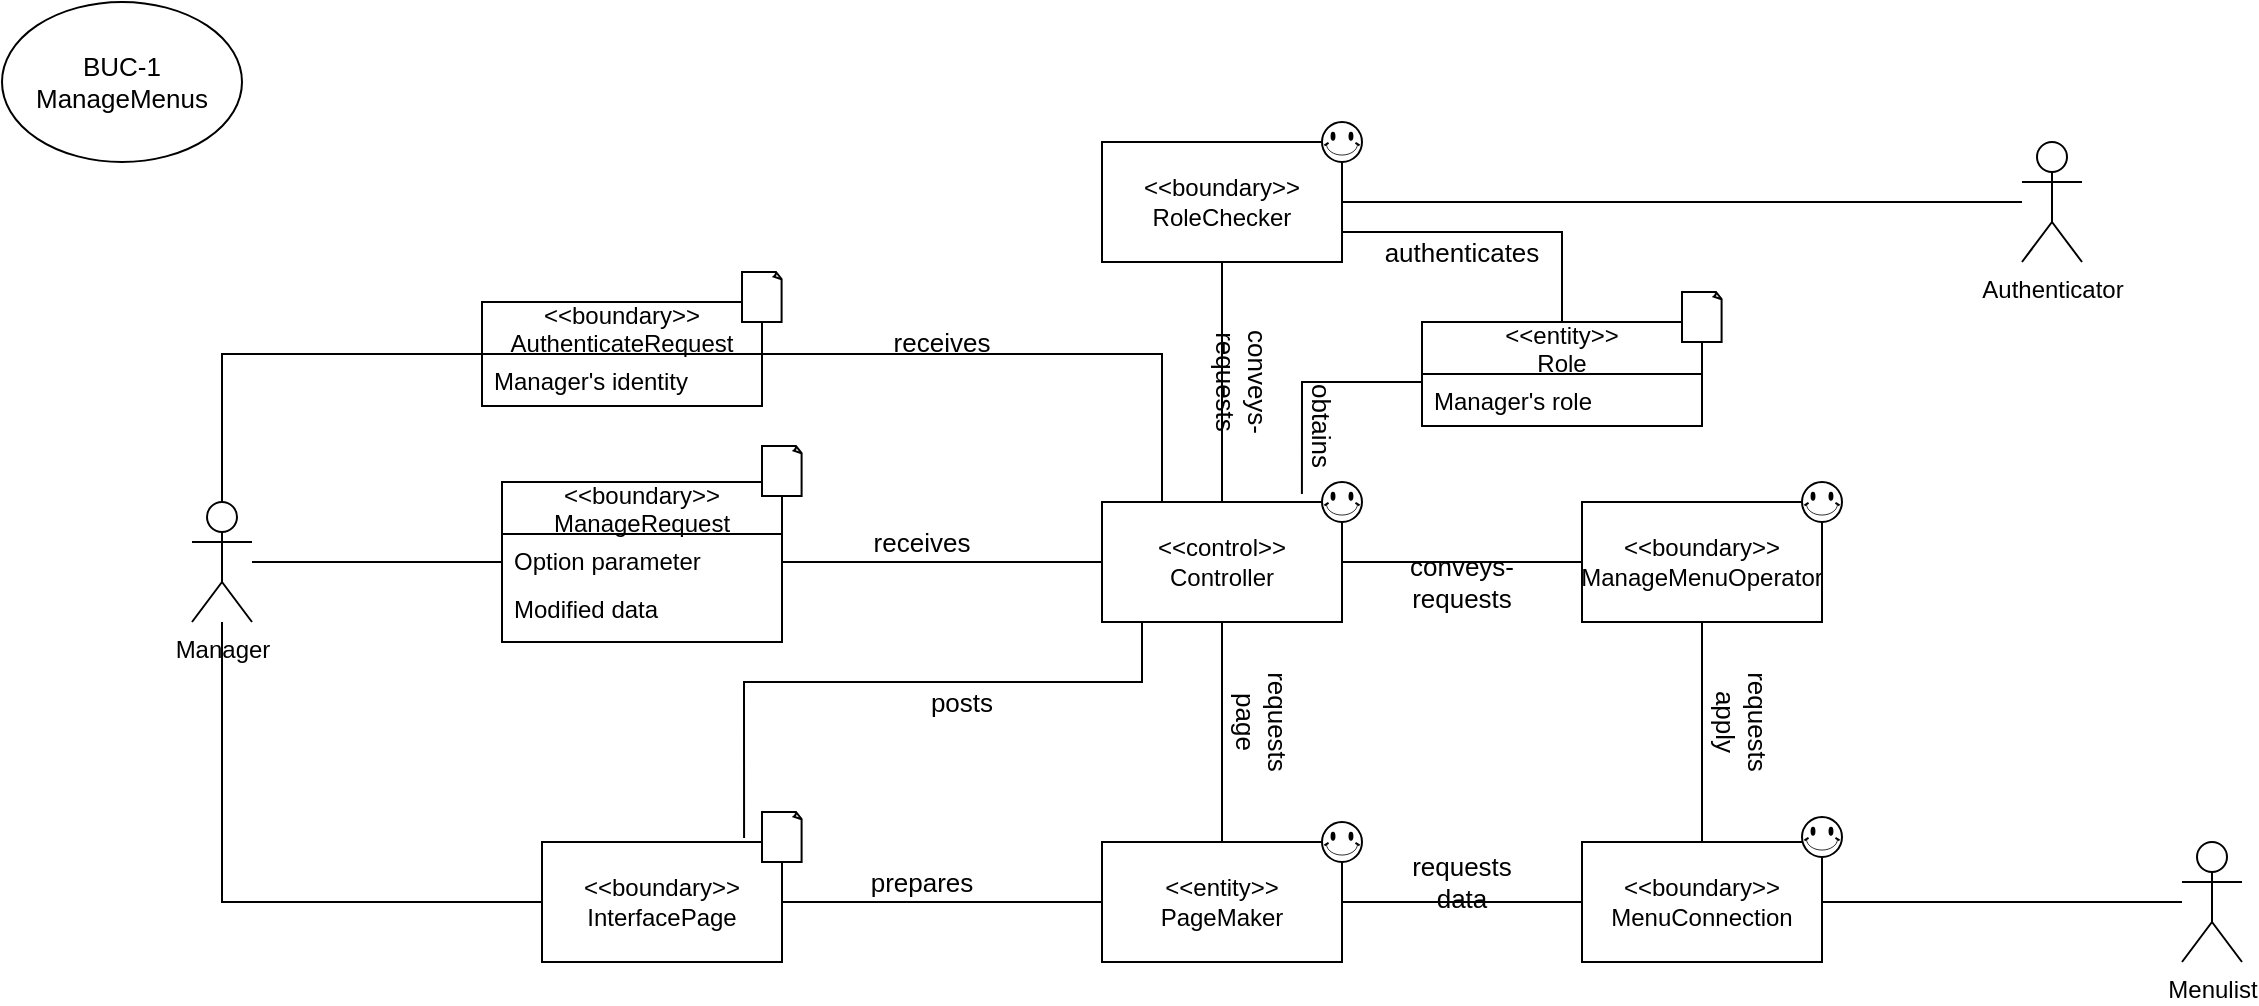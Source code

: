 <mxfile version="14.6.0" type="device"><diagram id="kgpKYQtTHZ0yAKxKKP6v" name="Page-1"><mxGraphModel dx="1630" dy="1112" grid="1" gridSize="10" guides="1" tooltips="1" connect="1" arrows="1" fold="1" page="1" pageScale="1" pageWidth="850" pageHeight="1100" math="0" shadow="0"><root><mxCell id="0"/><mxCell id="1" parent="0"/><mxCell id="GVfgAiBOaEd9qpSt7E3c-60" value="BUC-1&lt;br&gt;ManageMenus" style="ellipse;whiteSpace=wrap;html=1;fontSize=13;" parent="1" vertex="1"><mxGeometry x="-550" y="80" width="120" height="80" as="geometry"/></mxCell><mxCell id="TIHqFMysZovc--ws3g2Y-55" style="edgeStyle=orthogonalEdgeStyle;rounded=0;orthogonalLoop=1;jettySize=auto;html=1;fontSize=13;endArrow=none;endFill=0;" parent="1" source="TIHqFMysZovc--ws3g2Y-3" target="TIHqFMysZovc--ws3g2Y-7" edge="1"><mxGeometry relative="1" as="geometry"/></mxCell><mxCell id="TIHqFMysZovc--ws3g2Y-3" value="&amp;lt;&amp;lt;boundary&amp;gt;&amp;gt;&lt;br&gt;ManageMenuOperator" style="rounded=0;whiteSpace=wrap;html=1;" parent="1" vertex="1"><mxGeometry x="240" y="330" width="120" height="60" as="geometry"/></mxCell><mxCell id="TIHqFMysZovc--ws3g2Y-4" style="edgeStyle=orthogonalEdgeStyle;rounded=0;orthogonalLoop=1;jettySize=auto;html=1;endArrow=none;endFill=0;" parent="1" source="TIHqFMysZovc--ws3g2Y-5" edge="1"><mxGeometry relative="1" as="geometry"><mxPoint x="-300" y="360" as="targetPoint"/></mxGeometry></mxCell><mxCell id="TIHqFMysZovc--ws3g2Y-5" value="Manager" style="shape=umlActor;verticalLabelPosition=bottom;verticalAlign=top;html=1;outlineConnect=0;" parent="1" vertex="1"><mxGeometry x="-455" y="330" width="30" height="60" as="geometry"/></mxCell><mxCell id="TIHqFMysZovc--ws3g2Y-6" style="edgeStyle=orthogonalEdgeStyle;rounded=0;orthogonalLoop=1;jettySize=auto;html=1;endArrow=none;endFill=0;" parent="1" source="TIHqFMysZovc--ws3g2Y-7" target="TIHqFMysZovc--ws3g2Y-29" edge="1"><mxGeometry relative="1" as="geometry"/></mxCell><mxCell id="TIHqFMysZovc--ws3g2Y-7" value="&amp;lt;&amp;lt;boundary&amp;gt;&amp;gt;&lt;br&gt;MenuConnection" style="rounded=0;whiteSpace=wrap;html=1;" parent="1" vertex="1"><mxGeometry x="240" y="500" width="120" height="60" as="geometry"/></mxCell><mxCell id="TIHqFMysZovc--ws3g2Y-8" style="edgeStyle=orthogonalEdgeStyle;rounded=0;orthogonalLoop=1;jettySize=auto;html=1;entryX=0.5;entryY=0;entryDx=0;entryDy=0;endArrow=none;endFill=0;" parent="1" source="TIHqFMysZovc--ws3g2Y-9" target="TIHqFMysZovc--ws3g2Y-20" edge="1"><mxGeometry relative="1" as="geometry"/></mxCell><mxCell id="TIHqFMysZovc--ws3g2Y-9" value="&amp;lt;&amp;lt;boundary&amp;gt;&amp;gt;&lt;br&gt;RoleChecker" style="rounded=0;whiteSpace=wrap;html=1;" parent="1" vertex="1"><mxGeometry y="150" width="120" height="60" as="geometry"/></mxCell><mxCell id="TIHqFMysZovc--ws3g2Y-15" style="edgeStyle=orthogonalEdgeStyle;rounded=0;orthogonalLoop=1;jettySize=auto;html=1;endArrow=none;endFill=0;" parent="1" source="TIHqFMysZovc--ws3g2Y-16" target="TIHqFMysZovc--ws3g2Y-5" edge="1"><mxGeometry relative="1" as="geometry"/></mxCell><mxCell id="TIHqFMysZovc--ws3g2Y-16" value="&amp;lt;&amp;lt;boundary&amp;gt;&amp;gt;&lt;br&gt;InterfacePage" style="rounded=0;whiteSpace=wrap;html=1;" parent="1" vertex="1"><mxGeometry x="-280" y="500" width="120" height="60" as="geometry"/></mxCell><mxCell id="TIHqFMysZovc--ws3g2Y-17" style="edgeStyle=orthogonalEdgeStyle;rounded=0;orthogonalLoop=1;jettySize=auto;html=1;endArrow=none;endFill=0;" parent="1" source="TIHqFMysZovc--ws3g2Y-20" target="TIHqFMysZovc--ws3g2Y-3" edge="1"><mxGeometry relative="1" as="geometry"/></mxCell><mxCell id="TIHqFMysZovc--ws3g2Y-18" style="edgeStyle=orthogonalEdgeStyle;rounded=0;orthogonalLoop=1;jettySize=auto;html=1;entryX=0.842;entryY=-0.033;entryDx=0;entryDy=0;entryPerimeter=0;endArrow=none;endFill=0;" parent="1" source="TIHqFMysZovc--ws3g2Y-20" target="TIHqFMysZovc--ws3g2Y-16" edge="1"><mxGeometry relative="1" as="geometry"><Array as="points"><mxPoint x="20" y="420"/><mxPoint x="-179" y="420"/></Array></mxGeometry></mxCell><mxCell id="TIHqFMysZovc--ws3g2Y-19" style="edgeStyle=orthogonalEdgeStyle;rounded=0;orthogonalLoop=1;jettySize=auto;html=1;entryX=0.5;entryY=0;entryDx=0;entryDy=0;fontSize=13;endArrow=none;endFill=0;" parent="1" source="TIHqFMysZovc--ws3g2Y-20" target="TIHqFMysZovc--ws3g2Y-23" edge="1"><mxGeometry relative="1" as="geometry"/></mxCell><mxCell id="TIHqFMysZovc--ws3g2Y-20" value="&amp;lt;&amp;lt;control&amp;gt;&amp;gt;&lt;br&gt;Controller" style="rounded=0;whiteSpace=wrap;html=1;" parent="1" vertex="1"><mxGeometry y="330" width="120" height="60" as="geometry"/></mxCell><mxCell id="TIHqFMysZovc--ws3g2Y-21" style="edgeStyle=orthogonalEdgeStyle;rounded=0;orthogonalLoop=1;jettySize=auto;html=1;endArrow=none;endFill=0;" parent="1" source="TIHqFMysZovc--ws3g2Y-23" target="TIHqFMysZovc--ws3g2Y-16" edge="1"><mxGeometry relative="1" as="geometry"/></mxCell><mxCell id="TIHqFMysZovc--ws3g2Y-22" style="edgeStyle=orthogonalEdgeStyle;rounded=0;orthogonalLoop=1;jettySize=auto;html=1;endArrow=none;endFill=0;" parent="1" source="TIHqFMysZovc--ws3g2Y-23" target="TIHqFMysZovc--ws3g2Y-7" edge="1"><mxGeometry relative="1" as="geometry"/></mxCell><mxCell id="TIHqFMysZovc--ws3g2Y-23" value="&amp;lt;&amp;lt;entity&amp;gt;&amp;gt;&lt;br&gt;PageMaker" style="rounded=0;whiteSpace=wrap;html=1;" parent="1" vertex="1"><mxGeometry y="500" width="120" height="60" as="geometry"/></mxCell><mxCell id="TIHqFMysZovc--ws3g2Y-27" style="edgeStyle=orthogonalEdgeStyle;rounded=0;orthogonalLoop=1;jettySize=auto;html=1;entryX=1;entryY=0.5;entryDx=0;entryDy=0;endArrow=none;endFill=0;" parent="1" source="TIHqFMysZovc--ws3g2Y-28" target="TIHqFMysZovc--ws3g2Y-9" edge="1"><mxGeometry relative="1" as="geometry"/></mxCell><mxCell id="TIHqFMysZovc--ws3g2Y-28" value="Authenticator" style="shape=umlActor;verticalLabelPosition=bottom;verticalAlign=top;html=1;outlineConnect=0;" parent="1" vertex="1"><mxGeometry x="460" y="150" width="30" height="60" as="geometry"/></mxCell><mxCell id="TIHqFMysZovc--ws3g2Y-29" value="Menulist" style="shape=umlActor;verticalLabelPosition=bottom;verticalAlign=top;html=1;outlineConnect=0;" parent="1" vertex="1"><mxGeometry x="540" y="500" width="30" height="60" as="geometry"/></mxCell><mxCell id="TIHqFMysZovc--ws3g2Y-30" value="receives" style="text;html=1;strokeColor=none;fillColor=none;align=center;verticalAlign=middle;whiteSpace=wrap;rounded=0;fontSize=13;" parent="1" vertex="1"><mxGeometry x="-100" y="240" width="40" height="20" as="geometry"/></mxCell><mxCell id="TIHqFMysZovc--ws3g2Y-31" value="receives" style="text;html=1;strokeColor=none;fillColor=none;align=center;verticalAlign=middle;whiteSpace=wrap;rounded=0;fontSize=13;" parent="1" vertex="1"><mxGeometry x="-110" y="340" width="40" height="20" as="geometry"/></mxCell><mxCell id="TIHqFMysZovc--ws3g2Y-32" value="posts" style="text;html=1;strokeColor=none;fillColor=none;align=center;verticalAlign=middle;whiteSpace=wrap;rounded=0;fontSize=13;" parent="1" vertex="1"><mxGeometry x="-90" y="420" width="40" height="20" as="geometry"/></mxCell><mxCell id="TIHqFMysZovc--ws3g2Y-33" value="prepares" style="text;html=1;strokeColor=none;fillColor=none;align=center;verticalAlign=middle;whiteSpace=wrap;rounded=0;fontSize=13;" parent="1" vertex="1"><mxGeometry x="-110" y="510" width="40" height="20" as="geometry"/></mxCell><mxCell id="TIHqFMysZovc--ws3g2Y-34" value="requests data" style="text;html=1;strokeColor=none;fillColor=none;align=center;verticalAlign=middle;whiteSpace=wrap;rounded=0;fontSize=13;" parent="1" vertex="1"><mxGeometry x="160" y="510" width="40" height="20" as="geometry"/></mxCell><mxCell id="TIHqFMysZovc--ws3g2Y-35" value="conveys-requests" style="text;html=1;strokeColor=none;fillColor=none;align=center;verticalAlign=middle;whiteSpace=wrap;rounded=0;fontSize=13;rotation=90;" parent="1" vertex="1"><mxGeometry x="50" y="260" width="40" height="20" as="geometry"/></mxCell><mxCell id="TIHqFMysZovc--ws3g2Y-36" value="conveys-requests" style="text;html=1;strokeColor=none;fillColor=none;align=center;verticalAlign=middle;whiteSpace=wrap;rounded=0;fontSize=13;" parent="1" vertex="1"><mxGeometry x="160" y="360" width="40" height="20" as="geometry"/></mxCell><mxCell id="TIHqFMysZovc--ws3g2Y-37" value="obtains" style="text;html=1;strokeColor=none;fillColor=none;align=center;verticalAlign=middle;whiteSpace=wrap;rounded=0;fontSize=13;rotation=90;" parent="1" vertex="1"><mxGeometry x="90" y="282" width="40" height="20" as="geometry"/></mxCell><mxCell id="TIHqFMysZovc--ws3g2Y-38" value="authenticates" style="text;html=1;strokeColor=none;fillColor=none;align=center;verticalAlign=middle;whiteSpace=wrap;rounded=0;fontSize=13;" parent="1" vertex="1"><mxGeometry x="160" y="195" width="40" height="20" as="geometry"/></mxCell><mxCell id="TIHqFMysZovc--ws3g2Y-39" value="requests page" style="text;html=1;strokeColor=none;fillColor=none;align=center;verticalAlign=middle;whiteSpace=wrap;rounded=0;fontSize=13;rotation=90;" parent="1" vertex="1"><mxGeometry x="60" y="430" width="40" height="20" as="geometry"/></mxCell><mxCell id="TIHqFMysZovc--ws3g2Y-40" value="" style="verticalLabelPosition=bottom;verticalAlign=top;html=1;shape=mxgraph.basic.smiley;fontSize=13;" parent="1" vertex="1"><mxGeometry x="110" y="490" width="20" height="20" as="geometry"/></mxCell><mxCell id="TIHqFMysZovc--ws3g2Y-41" value="" style="verticalLabelPosition=bottom;verticalAlign=top;html=1;shape=mxgraph.basic.smiley;fontSize=13;" parent="1" vertex="1"><mxGeometry x="110" y="320" width="20" height="20" as="geometry"/></mxCell><mxCell id="TIHqFMysZovc--ws3g2Y-42" value="" style="verticalLabelPosition=bottom;verticalAlign=top;html=1;shape=mxgraph.basic.smiley;fontSize=13;" parent="1" vertex="1"><mxGeometry x="110" y="140" width="20" height="20" as="geometry"/></mxCell><mxCell id="TIHqFMysZovc--ws3g2Y-43" value="" style="verticalLabelPosition=bottom;verticalAlign=top;html=1;shape=mxgraph.basic.smiley;fontSize=13;" parent="1" vertex="1"><mxGeometry x="350" y="320" width="20" height="20" as="geometry"/></mxCell><mxCell id="TIHqFMysZovc--ws3g2Y-44" value="" style="verticalLabelPosition=bottom;verticalAlign=top;html=1;shape=mxgraph.basic.smiley;fontSize=13;" parent="1" vertex="1"><mxGeometry x="350" y="487.5" width="20" height="20" as="geometry"/></mxCell><mxCell id="TIHqFMysZovc--ws3g2Y-48" value="" style="whiteSpace=wrap;html=1;shape=mxgraph.basic.document;fontSize=13;" parent="1" vertex="1"><mxGeometry x="-170" y="485" width="20" height="25" as="geometry"/></mxCell><mxCell id="TIHqFMysZovc--ws3g2Y-57" value="requests apply" style="text;html=1;strokeColor=none;fillColor=none;align=center;verticalAlign=middle;whiteSpace=wrap;rounded=0;fontSize=13;rotation=90;" parent="1" vertex="1"><mxGeometry x="300" y="430" width="40" height="20" as="geometry"/></mxCell><mxCell id="6E2tcY-oxvJaGaZFyybp-5" style="edgeStyle=orthogonalEdgeStyle;rounded=0;orthogonalLoop=1;jettySize=auto;html=1;entryX=0.25;entryY=0;entryDx=0;entryDy=0;endArrow=none;endFill=0;" edge="1" parent="1" source="6E2tcY-oxvJaGaZFyybp-1" target="TIHqFMysZovc--ws3g2Y-20"><mxGeometry relative="1" as="geometry"/></mxCell><mxCell id="6E2tcY-oxvJaGaZFyybp-6" style="edgeStyle=orthogonalEdgeStyle;rounded=0;orthogonalLoop=1;jettySize=auto;html=1;entryX=0.5;entryY=0;entryDx=0;entryDy=0;entryPerimeter=0;endArrow=none;endFill=0;" edge="1" parent="1" source="6E2tcY-oxvJaGaZFyybp-1" target="TIHqFMysZovc--ws3g2Y-5"><mxGeometry relative="1" as="geometry"/></mxCell><mxCell id="6E2tcY-oxvJaGaZFyybp-1" value="&lt;&lt;boundary&gt;&gt;&#10;AuthenticateRequest" style="swimlane;fontStyle=0;childLayout=stackLayout;horizontal=1;startSize=26;fillColor=none;horizontalStack=0;resizeParent=1;resizeParentMax=0;resizeLast=0;collapsible=1;marginBottom=0;" vertex="1" parent="1"><mxGeometry x="-310" y="230" width="140" height="52" as="geometry"/></mxCell><mxCell id="6E2tcY-oxvJaGaZFyybp-2" value="Manager's identity" style="text;strokeColor=none;fillColor=none;align=left;verticalAlign=top;spacingLeft=4;spacingRight=4;overflow=hidden;rotatable=0;points=[[0,0.5],[1,0.5]];portConstraint=eastwest;" vertex="1" parent="6E2tcY-oxvJaGaZFyybp-1"><mxGeometry y="26" width="140" height="26" as="geometry"/></mxCell><mxCell id="TIHqFMysZovc--ws3g2Y-46" value="" style="whiteSpace=wrap;html=1;shape=mxgraph.basic.document;fontSize=13;" parent="1" vertex="1"><mxGeometry x="-180" y="215" width="20" height="25" as="geometry"/></mxCell><mxCell id="6E2tcY-oxvJaGaZFyybp-10" style="edgeStyle=orthogonalEdgeStyle;rounded=0;orthogonalLoop=1;jettySize=auto;html=1;entryX=1;entryY=0.75;entryDx=0;entryDy=0;endArrow=none;endFill=0;" edge="1" parent="1" source="6E2tcY-oxvJaGaZFyybp-7" target="TIHqFMysZovc--ws3g2Y-9"><mxGeometry relative="1" as="geometry"><Array as="points"><mxPoint x="230" y="195"/></Array></mxGeometry></mxCell><mxCell id="6E2tcY-oxvJaGaZFyybp-7" value="&lt;&lt;entity&gt;&gt;&#10;Role" style="swimlane;fontStyle=0;childLayout=stackLayout;horizontal=1;startSize=26;fillColor=none;horizontalStack=0;resizeParent=1;resizeParentMax=0;resizeLast=0;collapsible=1;marginBottom=0;" vertex="1" parent="1"><mxGeometry x="160" y="240" width="140" height="52" as="geometry"><mxRectangle x="160" y="240" width="90" height="30" as="alternateBounds"/></mxGeometry></mxCell><mxCell id="6E2tcY-oxvJaGaZFyybp-8" value="Manager's role" style="text;strokeColor=none;fillColor=none;align=left;verticalAlign=top;spacingLeft=4;spacingRight=4;overflow=hidden;rotatable=0;points=[[0,0.5],[1,0.5]];portConstraint=eastwest;" vertex="1" parent="6E2tcY-oxvJaGaZFyybp-7"><mxGeometry y="26" width="140" height="26" as="geometry"/></mxCell><mxCell id="6E2tcY-oxvJaGaZFyybp-9" value="" style="whiteSpace=wrap;html=1;shape=mxgraph.basic.document;fontSize=13;" vertex="1" parent="1"><mxGeometry x="290" y="225" width="20" height="25" as="geometry"/></mxCell><mxCell id="6E2tcY-oxvJaGaZFyybp-11" style="edgeStyle=orthogonalEdgeStyle;rounded=0;orthogonalLoop=1;jettySize=auto;html=1;entryX=0.833;entryY=-0.067;entryDx=0;entryDy=0;entryPerimeter=0;endArrow=none;endFill=0;" edge="1" parent="1" source="6E2tcY-oxvJaGaZFyybp-8" target="TIHqFMysZovc--ws3g2Y-20"><mxGeometry relative="1" as="geometry"><Array as="points"><mxPoint x="100" y="270"/></Array></mxGeometry></mxCell><mxCell id="6E2tcY-oxvJaGaZFyybp-26" style="edgeStyle=orthogonalEdgeStyle;rounded=0;orthogonalLoop=1;jettySize=auto;html=1;entryX=0;entryY=0.5;entryDx=0;entryDy=0;endArrow=none;endFill=0;" edge="1" parent="1" source="6E2tcY-oxvJaGaZFyybp-20" target="TIHqFMysZovc--ws3g2Y-20"><mxGeometry relative="1" as="geometry"/></mxCell><mxCell id="6E2tcY-oxvJaGaZFyybp-20" value="&lt;&lt;boundary&gt;&gt;&#10;ManageRequest" style="swimlane;fontStyle=0;childLayout=stackLayout;horizontal=1;startSize=26;fillColor=none;horizontalStack=0;resizeParent=1;resizeParentMax=0;resizeLast=0;collapsible=1;marginBottom=0;" vertex="1" parent="1"><mxGeometry x="-300" y="320" width="140" height="80" as="geometry"/></mxCell><mxCell id="6E2tcY-oxvJaGaZFyybp-21" value="Option parameter" style="text;strokeColor=none;fillColor=none;align=left;verticalAlign=top;spacingLeft=4;spacingRight=4;overflow=hidden;rotatable=0;points=[[0,0.5],[1,0.5]];portConstraint=eastwest;" vertex="1" parent="6E2tcY-oxvJaGaZFyybp-20"><mxGeometry y="26" width="140" height="24" as="geometry"/></mxCell><mxCell id="6E2tcY-oxvJaGaZFyybp-23" value="Modified data" style="text;strokeColor=none;fillColor=none;align=left;verticalAlign=top;spacingLeft=4;spacingRight=4;overflow=hidden;rotatable=0;points=[[0,0.5],[1,0.5]];portConstraint=eastwest;" vertex="1" parent="6E2tcY-oxvJaGaZFyybp-20"><mxGeometry y="50" width="140" height="30" as="geometry"/></mxCell><mxCell id="6E2tcY-oxvJaGaZFyybp-27" value="" style="whiteSpace=wrap;html=1;shape=mxgraph.basic.document;fontSize=13;" vertex="1" parent="1"><mxGeometry x="-170" y="302" width="20" height="25" as="geometry"/></mxCell></root></mxGraphModel></diagram></mxfile>